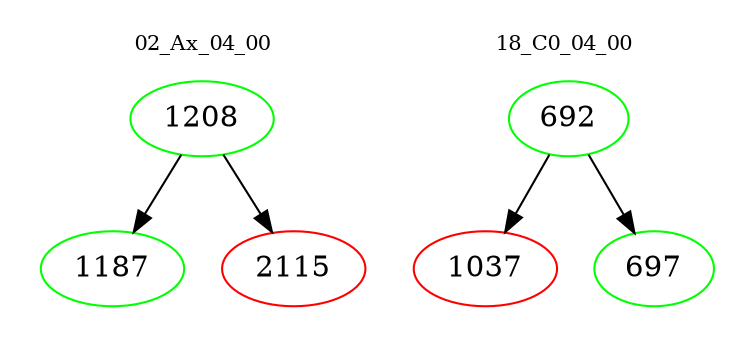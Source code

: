 digraph{
subgraph cluster_0 {
color = white
label = "02_Ax_04_00";
fontsize=10;
T0_1208 [label="1208", color="green"]
T0_1208 -> T0_1187 [color="black"]
T0_1187 [label="1187", color="green"]
T0_1208 -> T0_2115 [color="black"]
T0_2115 [label="2115", color="red"]
}
subgraph cluster_1 {
color = white
label = "18_C0_04_00";
fontsize=10;
T1_692 [label="692", color="green"]
T1_692 -> T1_1037 [color="black"]
T1_1037 [label="1037", color="red"]
T1_692 -> T1_697 [color="black"]
T1_697 [label="697", color="green"]
}
}
